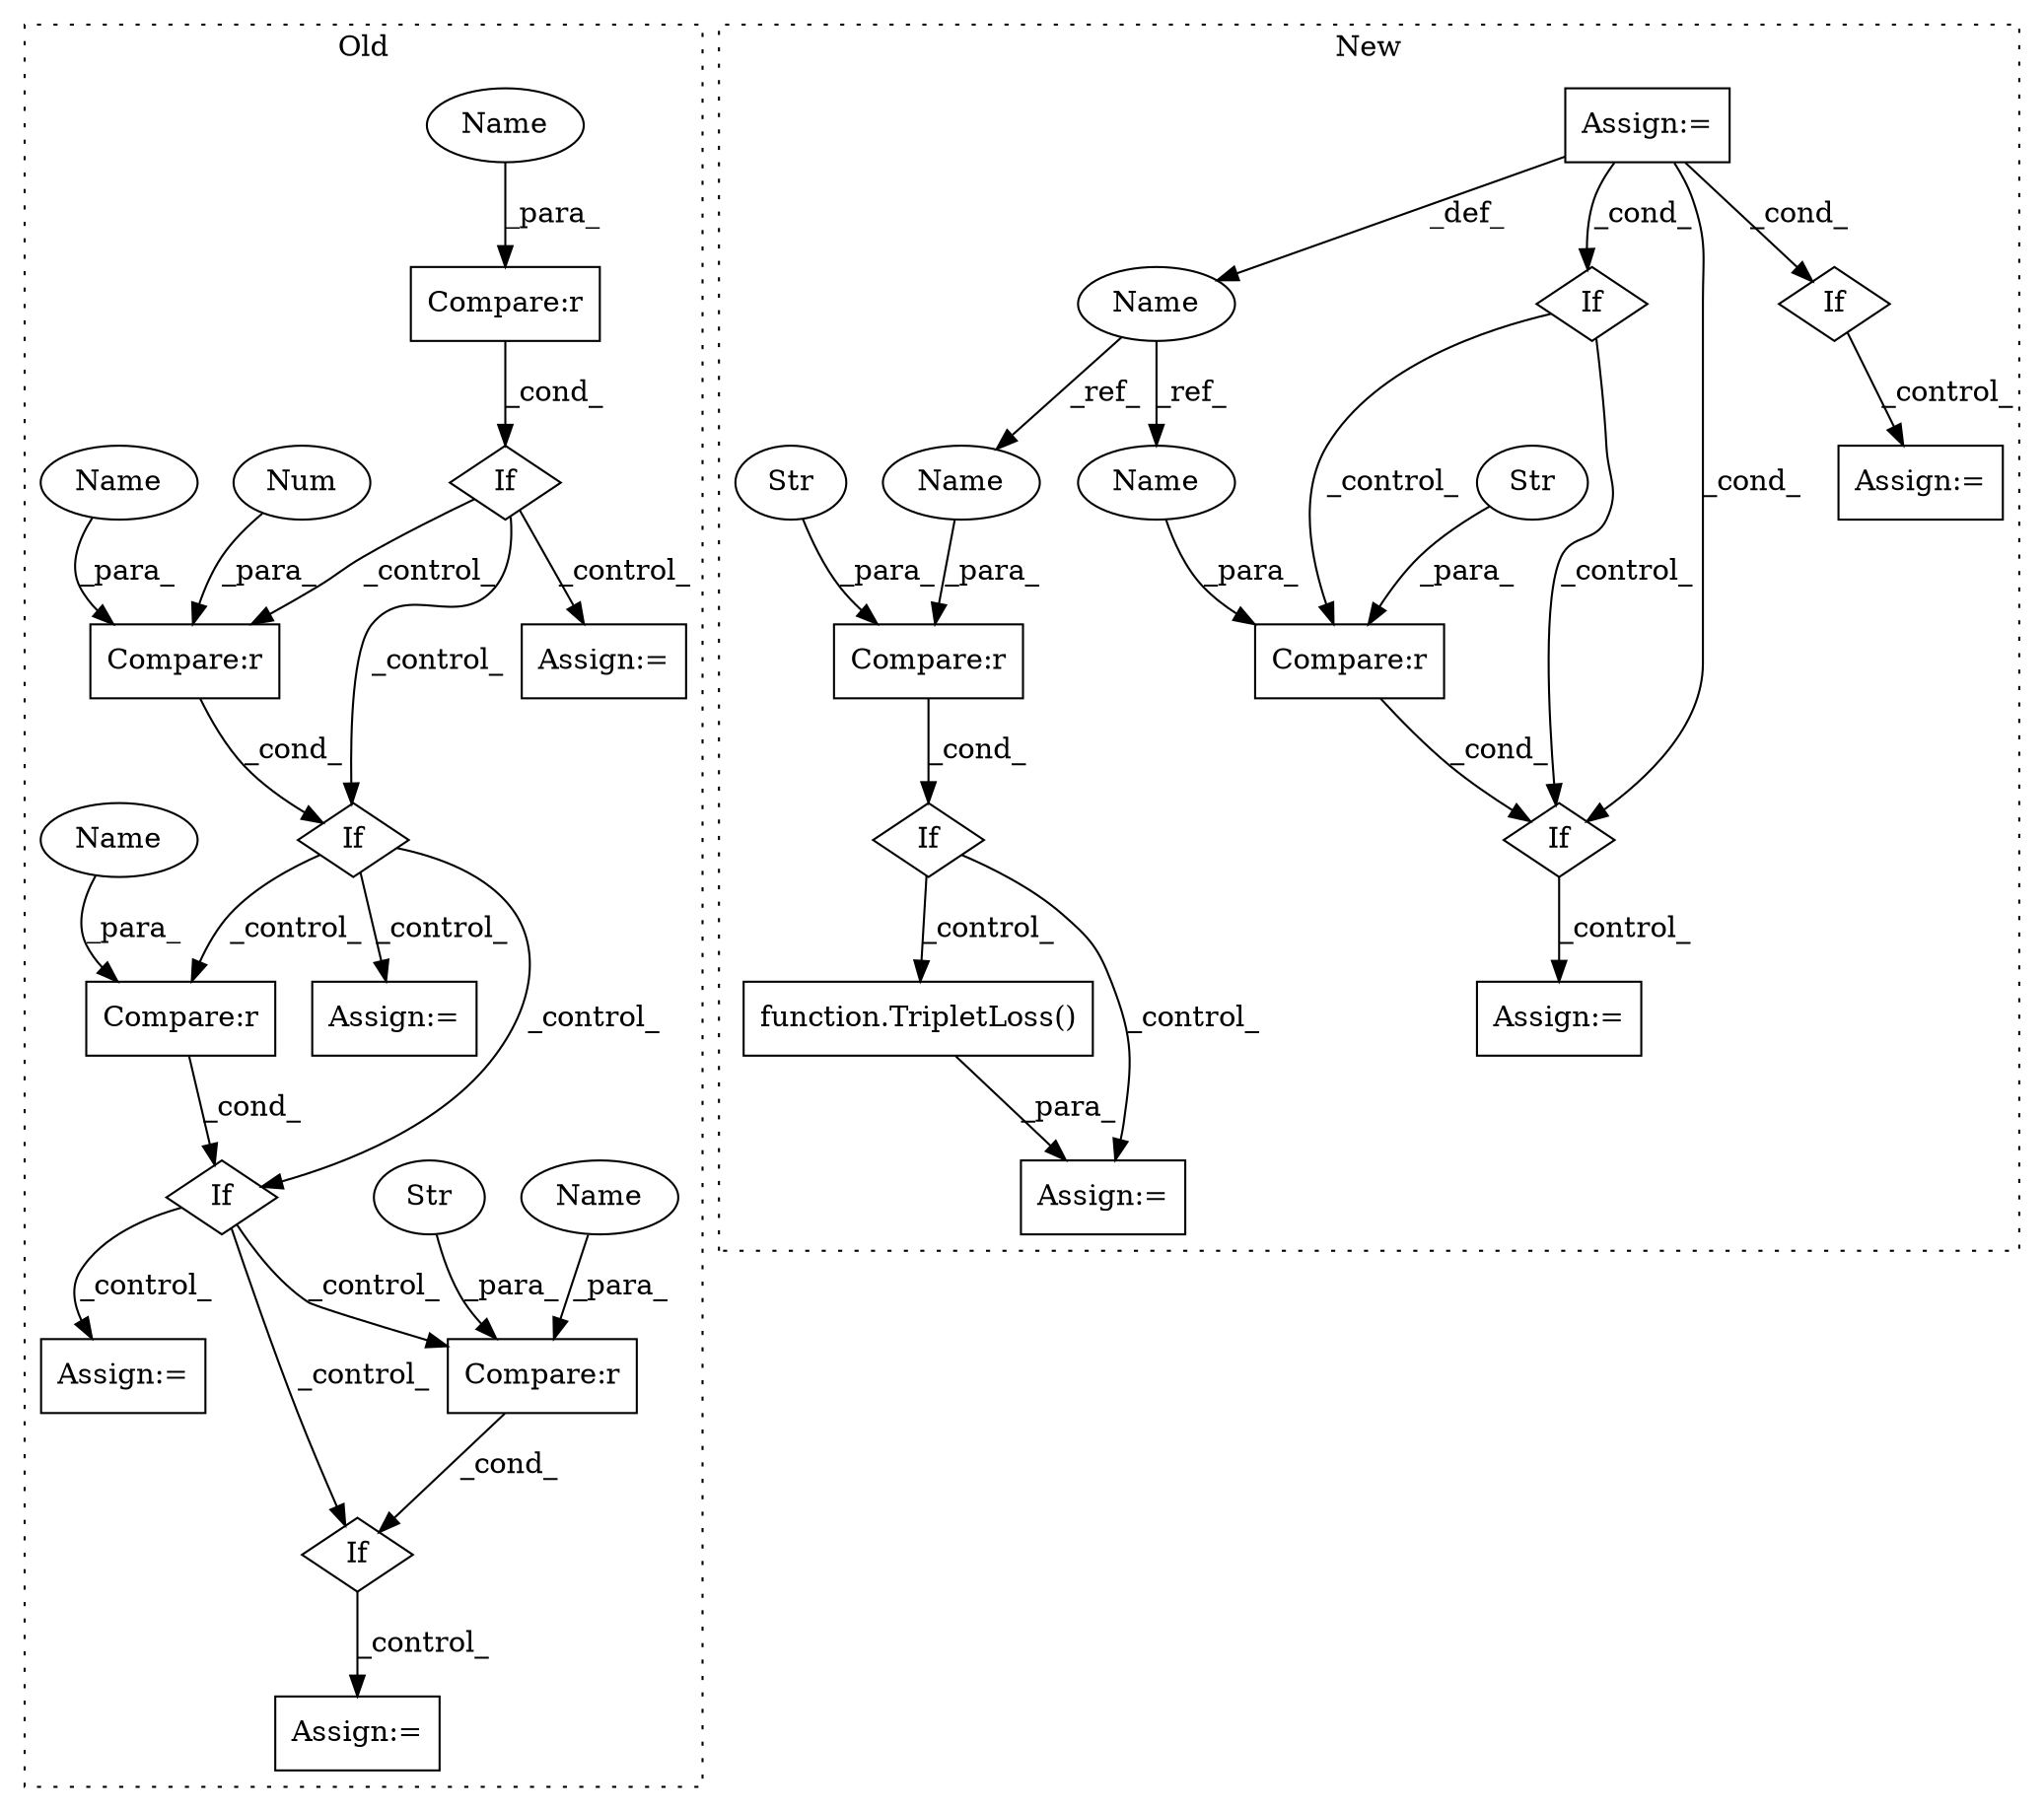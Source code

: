 digraph G {
subgraph cluster0 {
1 [label="If" a="96" s="1111,1150" l="3,14" shape="diamond"];
3 [label="Assign:=" a="68" s="1365" l="3" shape="box"];
4 [label="Assign:=" a="68" s="2000" l="3" shape="box"];
5 [label="Assign:=" a="68" s="1210" l="3" shape="box"];
6 [label="Assign:=" a="68" s="1283" l="3" shape="box"];
7 [label="If" a="96" s="1164,1183" l="3,18" shape="diamond"];
8 [label="Compare:r" a="40" s="1167" l="16" shape="box"];
9 [label="Compare:r" a="40" s="1239" l="17" shape="box"];
11 [label="If" a="96" s="1239,1256" l="0,18" shape="diamond"];
12 [label="Compare:r" a="40" s="1114" l="36" shape="box"];
13 [label="Num" a="76" s="1181" l="2" shape="ellipse"];
15 [label="If" a="96" s="1313,1338" l="0,18" shape="diamond"];
22 [label="Compare:r" a="40" s="1313" l="25" shape="box"];
23 [label="Str" a="66" s="1327" l="11" shape="ellipse"];
31 [label="Name" a="87" s="1114" l="10" shape="ellipse"];
32 [label="Name" a="87" s="1239" l="10" shape="ellipse"];
33 [label="Name" a="87" s="1313" l="10" shape="ellipse"];
34 [label="Name" a="87" s="1167" l="10" shape="ellipse"];
label = "Old";
style="dotted";
}
subgraph cluster1 {
2 [label="If" a="96" s="1993,2020" l="0,14" shape="diamond"];
10 [label="Assign:=" a="68" s="1596" l="3" shape="box"];
14 [label="If" a="96" s="2149,2179" l="3,14" shape="diamond"];
16 [label="Compare:r" a="40" s="2052" l="26" shape="box"];
17 [label="If" a="96" s="2052,2078" l="0,14" shape="diamond"];
18 [label="Str" a="66" s="2052" l="8" shape="ellipse"];
19 [label="If" a="96" s="1794,1828" l="3,18" shape="diamond"];
20 [label="Compare:r" a="40" s="2152" l="27" shape="box"];
21 [label="Str" a="66" s="2152" l="9" shape="ellipse"];
24 [label="Name" a="87" s="1582" l="14" shape="ellipse"];
25 [label="Assign:=" a="68" s="1858" l="3" shape="box"];
26 [label="Assign:=" a="68" s="2105" l="3" shape="box"];
27 [label="Assign:=" a="68" s="2206" l="3" shape="box"];
28 [label="function.TripletLoss()" a="75" s="2209,2227" l="12,51" shape="box"];
29 [label="Name" a="87" s="2064" l="14" shape="ellipse"];
30 [label="Name" a="87" s="2165" l="14" shape="ellipse"];
label = "New";
style="dotted";
}
1 -> 8 [label="_control_"];
1 -> 4 [label="_control_"];
1 -> 7 [label="_control_"];
2 -> 16 [label="_control_"];
2 -> 17 [label="_control_"];
7 -> 9 [label="_control_"];
7 -> 5 [label="_control_"];
7 -> 11 [label="_control_"];
8 -> 7 [label="_cond_"];
9 -> 11 [label="_cond_"];
10 -> 19 [label="_cond_"];
10 -> 17 [label="_cond_"];
10 -> 2 [label="_cond_"];
10 -> 24 [label="_def_"];
11 -> 22 [label="_control_"];
11 -> 6 [label="_control_"];
11 -> 15 [label="_control_"];
12 -> 1 [label="_cond_"];
13 -> 8 [label="_para_"];
14 -> 27 [label="_control_"];
14 -> 28 [label="_control_"];
15 -> 3 [label="_control_"];
16 -> 17 [label="_cond_"];
17 -> 26 [label="_control_"];
18 -> 16 [label="_para_"];
19 -> 25 [label="_control_"];
20 -> 14 [label="_cond_"];
21 -> 20 [label="_para_"];
22 -> 15 [label="_cond_"];
23 -> 22 [label="_para_"];
24 -> 29 [label="_ref_"];
24 -> 30 [label="_ref_"];
28 -> 27 [label="_para_"];
29 -> 16 [label="_para_"];
30 -> 20 [label="_para_"];
31 -> 12 [label="_para_"];
32 -> 9 [label="_para_"];
33 -> 22 [label="_para_"];
34 -> 8 [label="_para_"];
}